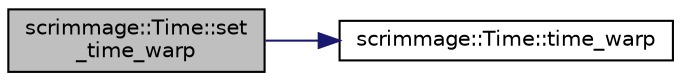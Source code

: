 digraph "scrimmage::Time::set_time_warp"
{
 // LATEX_PDF_SIZE
  edge [fontname="Helvetica",fontsize="10",labelfontname="Helvetica",labelfontsize="10"];
  node [fontname="Helvetica",fontsize="10",shape=record];
  rankdir="LR";
  Node1 [label="scrimmage::Time::set\l_time_warp",height=0.2,width=0.4,color="black", fillcolor="grey75", style="filled", fontcolor="black",tooltip=" "];
  Node1 -> Node2 [color="midnightblue",fontsize="10",style="solid",fontname="Helvetica"];
  Node2 [label="scrimmage::Time::time_warp",height=0.2,width=0.4,color="black", fillcolor="white", style="filled",URL="$classscrimmage_1_1Time.html#af45577e8f22d35074dc68efde36f573c",tooltip=" "];
}
